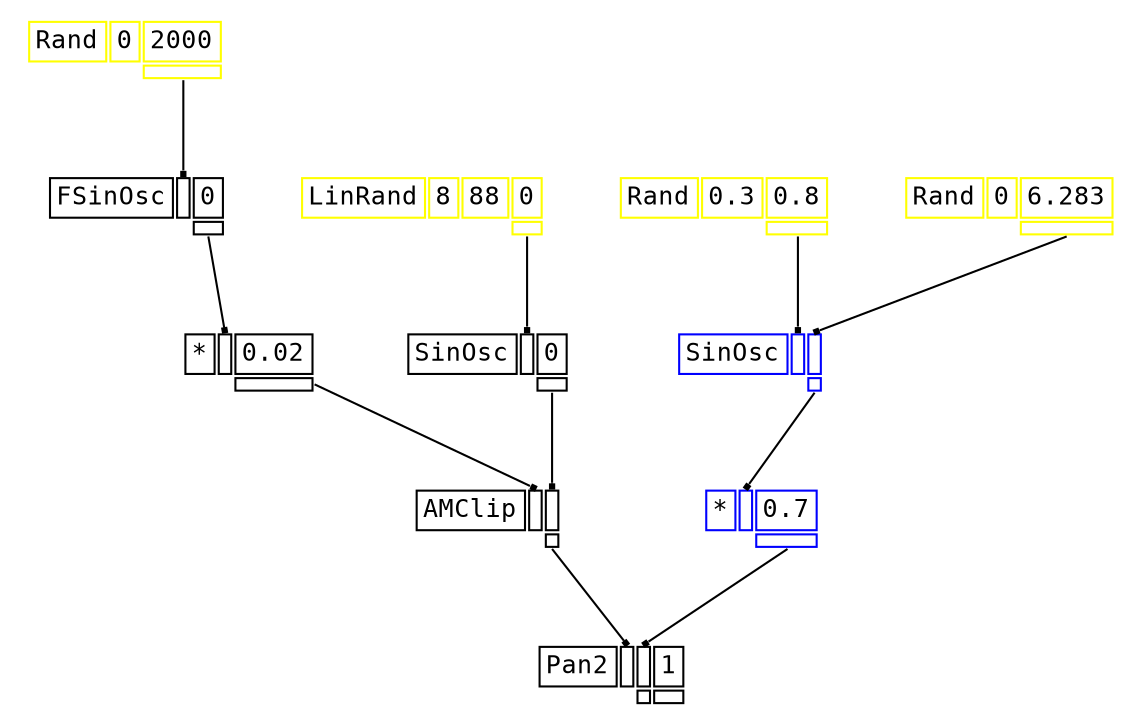 digraph Anonymous {
graph [splines=false];
node [fontsize=12,fontname="Courier"];
edge [arrowhead=box,arrowsize=0.25];
u_2[shape="plaintext",color="yellow",label=<<TABLE BORDER="0" CELLBORDER="1"><TR><TD>Rand</TD><TD ID="u_2:K_0">0</TD><TD ID="u_2:K_1">2000</TD></TR><TR><TD BORDER="0"></TD><TD BORDER="0"></TD><TD PORT="o_0" ID="u_2:o_0"></TD></TR></TABLE>>];
u_3[shape="plaintext",color="black",label=<<TABLE BORDER="0" CELLBORDER="1"><TR><TD>FSinOsc</TD><TD PORT="i_0" ID="u_3:i_0"></TD><TD ID="u_3:K_1">0</TD></TR><TR><TD BORDER="0"></TD><TD BORDER="0"></TD><TD PORT="o_0" ID="u_3:o_0"></TD></TR></TABLE>>];
u_5[shape="plaintext",color="black",label=<<TABLE BORDER="0" CELLBORDER="1"><TR><TD>*</TD><TD PORT="i_0" ID="u_5:i_0"></TD><TD ID="u_5:K_1">0.02</TD></TR><TR><TD BORDER="0"></TD><TD BORDER="0"></TD><TD PORT="o_0" ID="u_5:o_0"></TD></TR></TABLE>>];
u_8[shape="plaintext",color="yellow",label=<<TABLE BORDER="0" CELLBORDER="1"><TR><TD>LinRand</TD><TD ID="u_8:K_0">8</TD><TD ID="u_8:K_1">88</TD><TD ID="u_8:K_2">0</TD></TR><TR><TD BORDER="0"></TD><TD BORDER="0"></TD><TD BORDER="0"></TD><TD PORT="o_0" ID="u_8:o_0"></TD></TR></TABLE>>];
u_9[shape="plaintext",color="black",label=<<TABLE BORDER="0" CELLBORDER="1"><TR><TD>SinOsc</TD><TD PORT="i_0" ID="u_9:i_0"></TD><TD ID="u_9:K_1">0</TD></TR><TR><TD BORDER="0"></TD><TD BORDER="0"></TD><TD PORT="o_0" ID="u_9:o_0"></TD></TR></TABLE>>];
u_10[shape="plaintext",color="black",label=<<TABLE BORDER="0" CELLBORDER="1"><TR><TD>AMClip</TD><TD PORT="i_0" ID="u_10:i_0"></TD><TD PORT="i_1" ID="u_10:i_1"></TD></TR><TR><TD BORDER="0"></TD><TD BORDER="0"></TD><TD PORT="o_0" ID="u_10:o_0"></TD></TR></TABLE>>];
u_13[shape="plaintext",color="yellow",label=<<TABLE BORDER="0" CELLBORDER="1"><TR><TD>Rand</TD><TD ID="u_13:K_0">0.3</TD><TD ID="u_13:K_1">0.8</TD></TR><TR><TD BORDER="0"></TD><TD BORDER="0"></TD><TD PORT="o_0" ID="u_13:o_0"></TD></TR></TABLE>>];
u_15[shape="plaintext",color="yellow",label=<<TABLE BORDER="0" CELLBORDER="1"><TR><TD>Rand</TD><TD ID="u_15:K_0">0</TD><TD ID="u_15:K_1">6.283</TD></TR><TR><TD BORDER="0"></TD><TD BORDER="0"></TD><TD PORT="o_0" ID="u_15:o_0"></TD></TR></TABLE>>];
u_16[shape="plaintext",color="blue",label=<<TABLE BORDER="0" CELLBORDER="1"><TR><TD>SinOsc</TD><TD PORT="i_0" ID="u_16:i_0"></TD><TD PORT="i_1" ID="u_16:i_1"></TD></TR><TR><TD BORDER="0"></TD><TD BORDER="0"></TD><TD PORT="o_0" ID="u_16:o_0"></TD></TR></TABLE>>];
u_18[shape="plaintext",color="blue",label=<<TABLE BORDER="0" CELLBORDER="1"><TR><TD>*</TD><TD PORT="i_0" ID="u_18:i_0"></TD><TD ID="u_18:K_1">0.7</TD></TR><TR><TD BORDER="0"></TD><TD BORDER="0"></TD><TD PORT="o_0" ID="u_18:o_0"></TD></TR></TABLE>>];
u_20[shape="plaintext",color="black",label=<<TABLE BORDER="0" CELLBORDER="1"><TR><TD>Pan2</TD><TD PORT="i_0" ID="u_20:i_0"></TD><TD PORT="i_1" ID="u_20:i_1"></TD><TD ID="u_20:K_2">1</TD></TR><TR><TD BORDER="0"></TD><TD BORDER="0"></TD><TD PORT="o_0" ID="u_20:o_0"></TD><TD PORT="o_1" ID="u_20:o_1"></TD></TR></TABLE>>];
u_2:o_0 -> u_3:i_0;
u_3:o_0 -> u_5:i_0;
u_8:o_0 -> u_9:i_0;
u_5:o_0 -> u_10:i_0;
u_9:o_0 -> u_10:i_1;
u_13:o_0 -> u_16:i_0;
u_15:o_0 -> u_16:i_1;
u_16:o_0 -> u_18:i_0;
u_10:o_0 -> u_20:i_0;
u_18:o_0 -> u_20:i_1;
}
